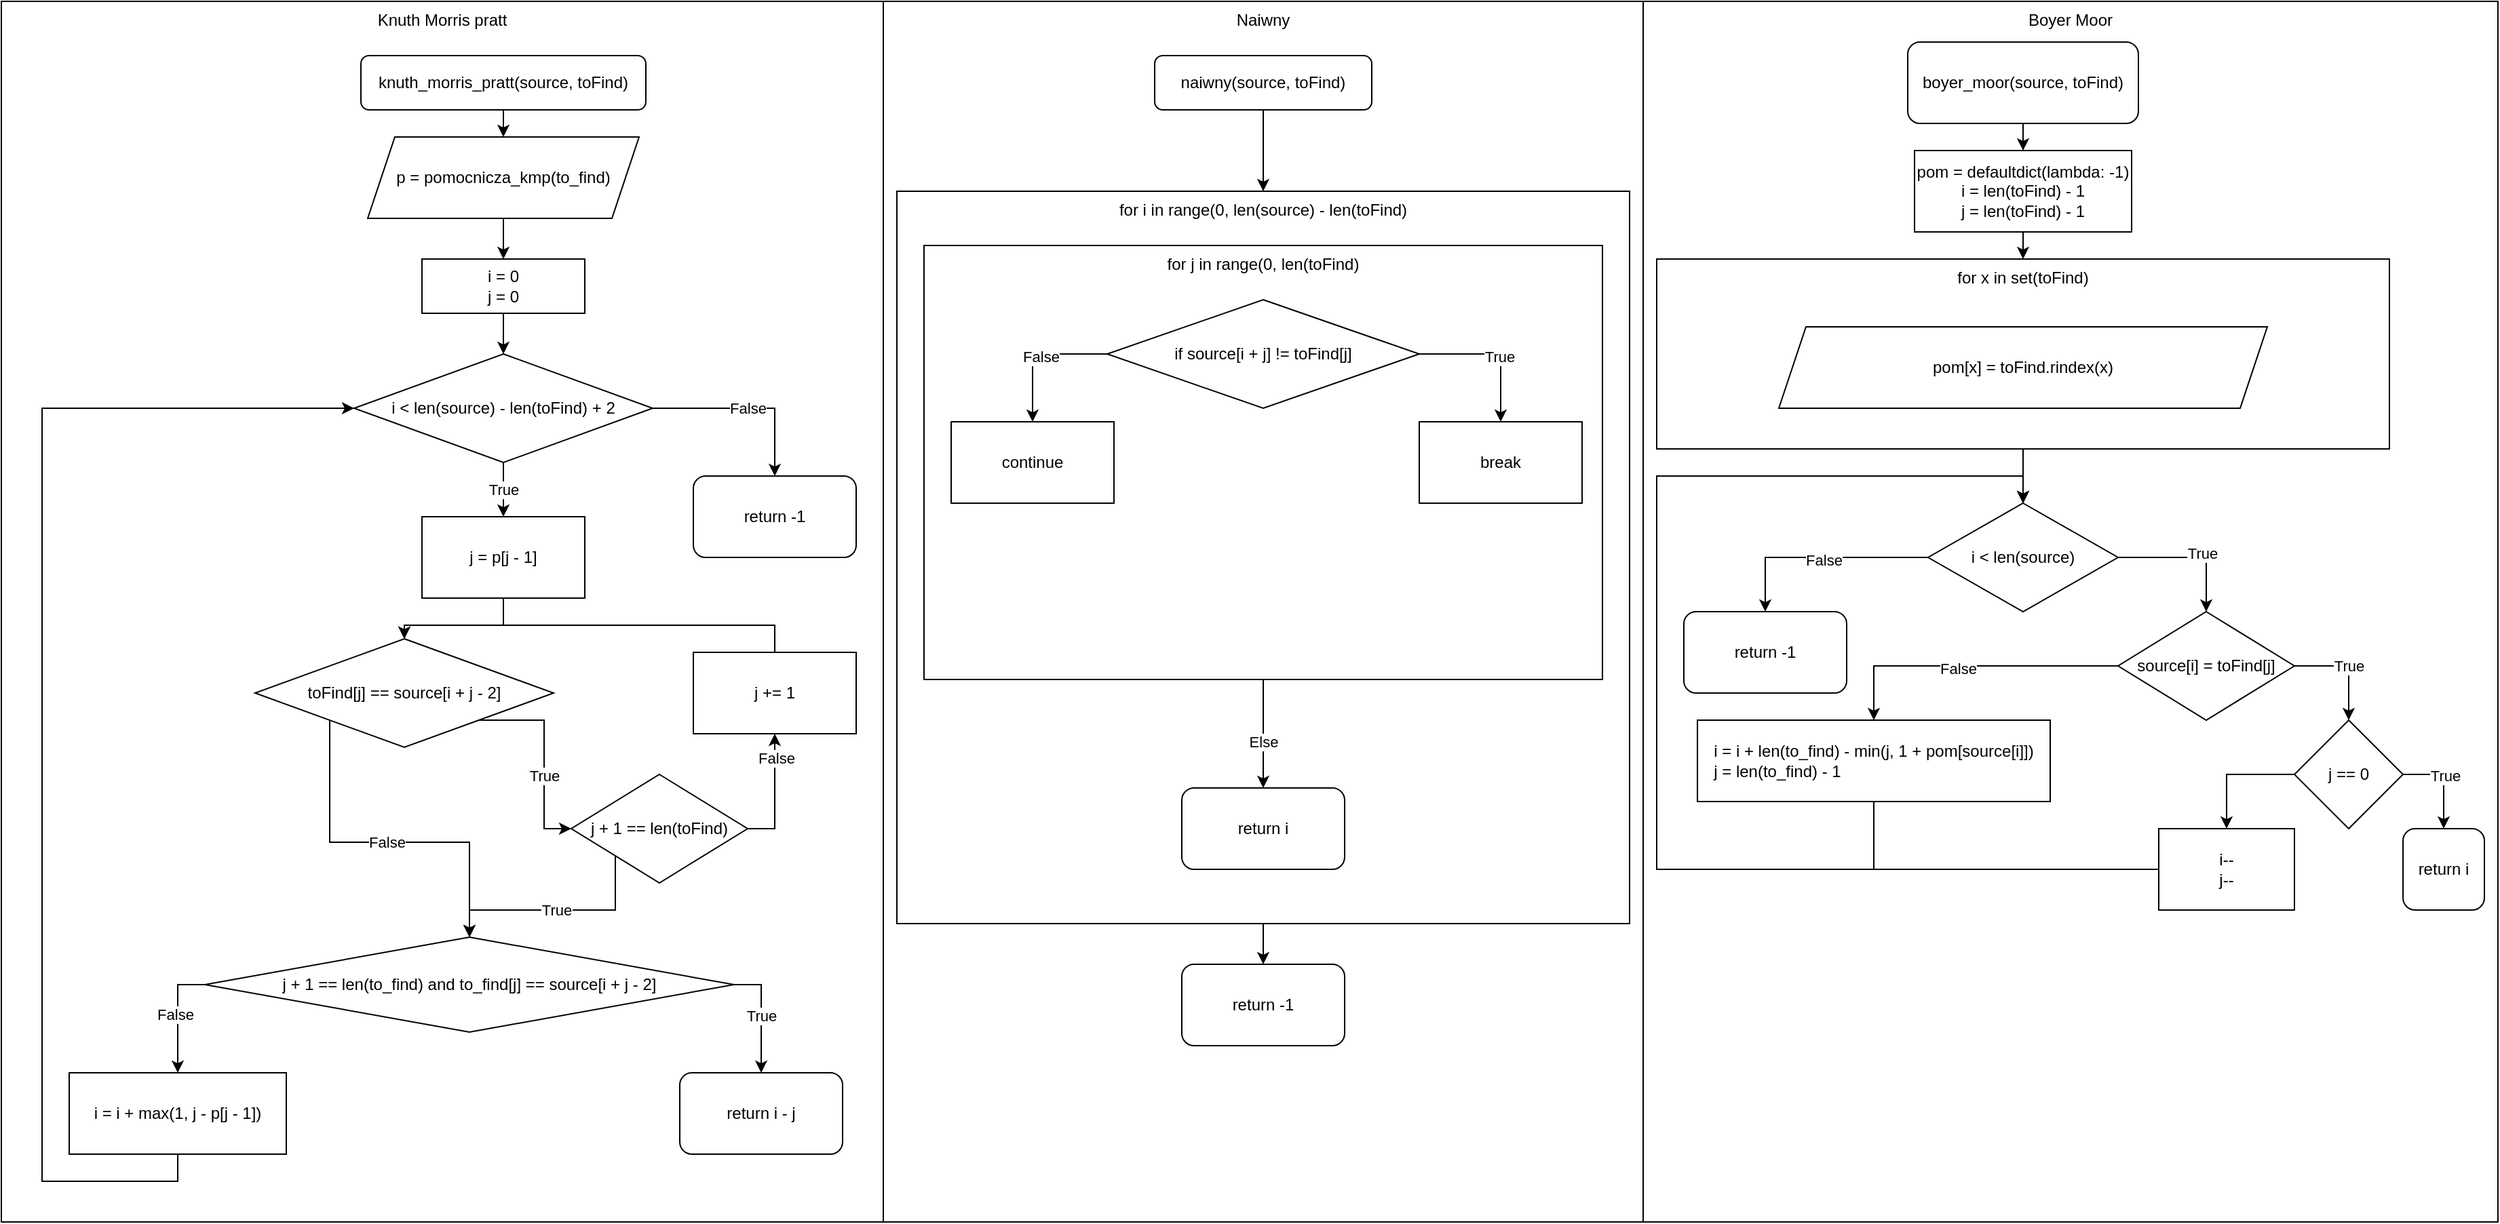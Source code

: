 <mxfile version="15.9.1" type="github">
  <diagram id="C5RBs43oDa-KdzZeNtuy" name="Page-1">
    <mxGraphModel dx="2875" dy="794" grid="1" gridSize="10" guides="1" tooltips="1" connect="1" arrows="1" fold="1" page="1" pageScale="1" pageWidth="827" pageHeight="1169" math="0" shadow="0">
      <root>
        <mxCell id="WIyWlLk6GJQsqaUBKTNV-0" />
        <mxCell id="WIyWlLk6GJQsqaUBKTNV-1" parent="WIyWlLk6GJQsqaUBKTNV-0" />
        <mxCell id="OTEBd1sAaOgXrENn2hJH-17" value="Naiwny" style="rounded=0;whiteSpace=wrap;html=1;verticalAlign=top;" parent="WIyWlLk6GJQsqaUBKTNV-1" vertex="1">
          <mxGeometry x="-60" y="40" width="560" height="900" as="geometry" />
        </mxCell>
        <mxCell id="OTEBd1sAaOgXrENn2hJH-2" style="edgeStyle=orthogonalEdgeStyle;rounded=0;orthogonalLoop=1;jettySize=auto;html=1;exitX=0.5;exitY=1;exitDx=0;exitDy=0;entryX=0.5;entryY=0;entryDx=0;entryDy=0;" parent="WIyWlLk6GJQsqaUBKTNV-1" source="WIyWlLk6GJQsqaUBKTNV-3" target="OTEBd1sAaOgXrENn2hJH-1" edge="1">
          <mxGeometry relative="1" as="geometry" />
        </mxCell>
        <mxCell id="WIyWlLk6GJQsqaUBKTNV-3" value="naiwny(source, toFind)" style="rounded=1;whiteSpace=wrap;html=1;fontSize=12;glass=0;strokeWidth=1;shadow=0;" parent="WIyWlLk6GJQsqaUBKTNV-1" vertex="1">
          <mxGeometry x="140" y="80" width="160" height="40" as="geometry" />
        </mxCell>
        <mxCell id="WIyWlLk6GJQsqaUBKTNV-4" value="Yes" style="rounded=0;html=1;jettySize=auto;orthogonalLoop=1;fontSize=11;endArrow=block;endFill=0;endSize=8;strokeWidth=1;shadow=0;labelBackgroundColor=none;edgeStyle=orthogonalEdgeStyle;" parent="WIyWlLk6GJQsqaUBKTNV-1" edge="1">
          <mxGeometry y="20" relative="1" as="geometry">
            <mxPoint as="offset" />
            <mxPoint x="220" y="250" as="sourcePoint" />
          </mxGeometry>
        </mxCell>
        <mxCell id="WIyWlLk6GJQsqaUBKTNV-5" value="No" style="edgeStyle=orthogonalEdgeStyle;rounded=0;html=1;jettySize=auto;orthogonalLoop=1;fontSize=11;endArrow=block;endFill=0;endSize=8;strokeWidth=1;shadow=0;labelBackgroundColor=none;" parent="WIyWlLk6GJQsqaUBKTNV-1" edge="1">
          <mxGeometry y="10" relative="1" as="geometry">
            <mxPoint as="offset" />
            <mxPoint x="270" y="210" as="sourcePoint" />
          </mxGeometry>
        </mxCell>
        <mxCell id="WIyWlLk6GJQsqaUBKTNV-8" value="No" style="rounded=0;html=1;jettySize=auto;orthogonalLoop=1;fontSize=11;endArrow=block;endFill=0;endSize=8;strokeWidth=1;shadow=0;labelBackgroundColor=none;edgeStyle=orthogonalEdgeStyle;" parent="WIyWlLk6GJQsqaUBKTNV-1" edge="1">
          <mxGeometry x="0.333" y="20" relative="1" as="geometry">
            <mxPoint as="offset" />
            <mxPoint x="220" y="370" as="sourcePoint" />
          </mxGeometry>
        </mxCell>
        <mxCell id="WIyWlLk6GJQsqaUBKTNV-9" value="Yes" style="edgeStyle=orthogonalEdgeStyle;rounded=0;html=1;jettySize=auto;orthogonalLoop=1;fontSize=11;endArrow=block;endFill=0;endSize=8;strokeWidth=1;shadow=0;labelBackgroundColor=none;" parent="WIyWlLk6GJQsqaUBKTNV-1" edge="1">
          <mxGeometry y="10" relative="1" as="geometry">
            <mxPoint as="offset" />
            <mxPoint x="320" y="330" as="targetPoint" />
          </mxGeometry>
        </mxCell>
        <mxCell id="OTEBd1sAaOgXrENn2hJH-15" style="edgeStyle=orthogonalEdgeStyle;rounded=0;orthogonalLoop=1;jettySize=auto;html=1;exitX=0.5;exitY=1;exitDx=0;exitDy=0;entryX=0.5;entryY=0;entryDx=0;entryDy=0;" parent="WIyWlLk6GJQsqaUBKTNV-1" source="OTEBd1sAaOgXrENn2hJH-1" target="OTEBd1sAaOgXrENn2hJH-14" edge="1">
          <mxGeometry relative="1" as="geometry" />
        </mxCell>
        <mxCell id="OTEBd1sAaOgXrENn2hJH-1" value="&lt;div&gt;for i in range(0, len(source) - len(toFind)&lt;/div&gt;&lt;div&gt;&lt;br&gt;&lt;/div&gt;" style="whiteSpace=wrap;html=1;aspect=fixed;verticalAlign=top;" parent="WIyWlLk6GJQsqaUBKTNV-1" vertex="1">
          <mxGeometry x="-50" y="180" width="540" height="540" as="geometry" />
        </mxCell>
        <mxCell id="OTEBd1sAaOgXrENn2hJH-12" style="edgeStyle=orthogonalEdgeStyle;rounded=0;orthogonalLoop=1;jettySize=auto;html=1;exitX=0.5;exitY=1;exitDx=0;exitDy=0;entryX=0.5;entryY=0;entryDx=0;entryDy=0;" parent="WIyWlLk6GJQsqaUBKTNV-1" source="OTEBd1sAaOgXrENn2hJH-3" target="OTEBd1sAaOgXrENn2hJH-11" edge="1">
          <mxGeometry relative="1" as="geometry" />
        </mxCell>
        <mxCell id="OTEBd1sAaOgXrENn2hJH-13" value="Else" style="edgeLabel;html=1;align=center;verticalAlign=middle;resizable=0;points=[];" parent="OTEBd1sAaOgXrENn2hJH-12" vertex="1" connectable="0">
          <mxGeometry x="0.141" relative="1" as="geometry">
            <mxPoint as="offset" />
          </mxGeometry>
        </mxCell>
        <mxCell id="OTEBd1sAaOgXrENn2hJH-3" value="for j in range(0, len(toFind)" style="rounded=0;whiteSpace=wrap;html=1;verticalAlign=top;" parent="WIyWlLk6GJQsqaUBKTNV-1" vertex="1">
          <mxGeometry x="-30" y="220" width="500" height="320" as="geometry" />
        </mxCell>
        <mxCell id="OTEBd1sAaOgXrENn2hJH-6" style="edgeStyle=orthogonalEdgeStyle;rounded=0;orthogonalLoop=1;jettySize=auto;html=1;exitX=1;exitY=0.5;exitDx=0;exitDy=0;" parent="WIyWlLk6GJQsqaUBKTNV-1" source="OTEBd1sAaOgXrENn2hJH-4" target="OTEBd1sAaOgXrENn2hJH-5" edge="1">
          <mxGeometry relative="1" as="geometry" />
        </mxCell>
        <mxCell id="OTEBd1sAaOgXrENn2hJH-7" value="&lt;div&gt;True&lt;/div&gt;" style="edgeLabel;html=1;align=center;verticalAlign=middle;resizable=0;points=[];" parent="OTEBd1sAaOgXrENn2hJH-6" vertex="1" connectable="0">
          <mxGeometry x="0.127" y="-1" relative="1" as="geometry">
            <mxPoint as="offset" />
          </mxGeometry>
        </mxCell>
        <mxCell id="OTEBd1sAaOgXrENn2hJH-9" style="edgeStyle=orthogonalEdgeStyle;rounded=0;orthogonalLoop=1;jettySize=auto;html=1;exitX=0;exitY=0.5;exitDx=0;exitDy=0;" parent="WIyWlLk6GJQsqaUBKTNV-1" source="OTEBd1sAaOgXrENn2hJH-4" target="OTEBd1sAaOgXrENn2hJH-8" edge="1">
          <mxGeometry relative="1" as="geometry" />
        </mxCell>
        <mxCell id="OTEBd1sAaOgXrENn2hJH-10" value="False" style="edgeLabel;html=1;align=center;verticalAlign=middle;resizable=0;points=[];" parent="OTEBd1sAaOgXrENn2hJH-9" vertex="1" connectable="0">
          <mxGeometry x="-0.067" y="2" relative="1" as="geometry">
            <mxPoint as="offset" />
          </mxGeometry>
        </mxCell>
        <mxCell id="OTEBd1sAaOgXrENn2hJH-4" value="if source[i + j] != toFind[j]" style="rhombus;whiteSpace=wrap;html=1;" parent="WIyWlLk6GJQsqaUBKTNV-1" vertex="1">
          <mxGeometry x="105" y="260" width="230" height="80" as="geometry" />
        </mxCell>
        <mxCell id="OTEBd1sAaOgXrENn2hJH-5" value="break" style="rounded=0;whiteSpace=wrap;html=1;" parent="WIyWlLk6GJQsqaUBKTNV-1" vertex="1">
          <mxGeometry x="335" y="350" width="120" height="60" as="geometry" />
        </mxCell>
        <mxCell id="OTEBd1sAaOgXrENn2hJH-8" value="continue" style="rounded=0;whiteSpace=wrap;html=1;" parent="WIyWlLk6GJQsqaUBKTNV-1" vertex="1">
          <mxGeometry x="-10" y="350" width="120" height="60" as="geometry" />
        </mxCell>
        <mxCell id="OTEBd1sAaOgXrENn2hJH-11" value="return i" style="rounded=1;whiteSpace=wrap;html=1;" parent="WIyWlLk6GJQsqaUBKTNV-1" vertex="1">
          <mxGeometry x="160" y="620" width="120" height="60" as="geometry" />
        </mxCell>
        <mxCell id="OTEBd1sAaOgXrENn2hJH-14" value="return -1" style="rounded=1;whiteSpace=wrap;html=1;" parent="WIyWlLk6GJQsqaUBKTNV-1" vertex="1">
          <mxGeometry x="160" y="750" width="120" height="60" as="geometry" />
        </mxCell>
        <mxCell id="OTEBd1sAaOgXrENn2hJH-18" value="Knuth Morris pratt" style="rounded=0;whiteSpace=wrap;html=1;verticalAlign=top;" parent="WIyWlLk6GJQsqaUBKTNV-1" vertex="1">
          <mxGeometry x="-710" y="40" width="650" height="900" as="geometry" />
        </mxCell>
        <mxCell id="OTEBd1sAaOgXrENn2hJH-21" style="edgeStyle=orthogonalEdgeStyle;rounded=0;orthogonalLoop=1;jettySize=auto;html=1;exitX=0.5;exitY=1;exitDx=0;exitDy=0;entryX=0.5;entryY=0;entryDx=0;entryDy=0;" parent="WIyWlLk6GJQsqaUBKTNV-1" source="OTEBd1sAaOgXrENn2hJH-19" target="OTEBd1sAaOgXrENn2hJH-20" edge="1">
          <mxGeometry relative="1" as="geometry" />
        </mxCell>
        <mxCell id="OTEBd1sAaOgXrENn2hJH-19" value="knuth_morris_pratt(source, toFind)" style="rounded=1;whiteSpace=wrap;html=1;fontSize=12;glass=0;strokeWidth=1;shadow=0;" parent="WIyWlLk6GJQsqaUBKTNV-1" vertex="1">
          <mxGeometry x="-445" y="80" width="210" height="40" as="geometry" />
        </mxCell>
        <mxCell id="OTEBd1sAaOgXrENn2hJH-23" style="edgeStyle=orthogonalEdgeStyle;rounded=0;orthogonalLoop=1;jettySize=auto;html=1;exitX=0.5;exitY=1;exitDx=0;exitDy=0;entryX=0.5;entryY=0;entryDx=0;entryDy=0;" parent="WIyWlLk6GJQsqaUBKTNV-1" source="OTEBd1sAaOgXrENn2hJH-20" target="OTEBd1sAaOgXrENn2hJH-22" edge="1">
          <mxGeometry relative="1" as="geometry" />
        </mxCell>
        <mxCell id="OTEBd1sAaOgXrENn2hJH-20" value="p = pomocnicza_kmp(to_find)" style="shape=parallelogram;perimeter=parallelogramPerimeter;whiteSpace=wrap;html=1;fixedSize=1;" parent="WIyWlLk6GJQsqaUBKTNV-1" vertex="1">
          <mxGeometry x="-440" y="140" width="200" height="60" as="geometry" />
        </mxCell>
        <mxCell id="OTEBd1sAaOgXrENn2hJH-25" style="edgeStyle=orthogonalEdgeStyle;rounded=0;orthogonalLoop=1;jettySize=auto;html=1;exitX=0.5;exitY=1;exitDx=0;exitDy=0;entryX=0.5;entryY=0;entryDx=0;entryDy=0;" parent="WIyWlLk6GJQsqaUBKTNV-1" source="OTEBd1sAaOgXrENn2hJH-22" target="OTEBd1sAaOgXrENn2hJH-24" edge="1">
          <mxGeometry relative="1" as="geometry" />
        </mxCell>
        <mxCell id="OTEBd1sAaOgXrENn2hJH-22" value="&lt;div&gt;i = 0&lt;/div&gt;&lt;div&gt;j = 0&lt;br&gt;&lt;/div&gt;" style="rounded=0;whiteSpace=wrap;html=1;" parent="WIyWlLk6GJQsqaUBKTNV-1" vertex="1">
          <mxGeometry x="-400" y="230" width="120" height="40" as="geometry" />
        </mxCell>
        <mxCell id="OTEBd1sAaOgXrENn2hJH-27" value="True" style="edgeStyle=orthogonalEdgeStyle;rounded=0;orthogonalLoop=1;jettySize=auto;html=1;exitX=0.5;exitY=1;exitDx=0;exitDy=0;entryX=0.5;entryY=0;entryDx=0;entryDy=0;" parent="WIyWlLk6GJQsqaUBKTNV-1" source="OTEBd1sAaOgXrENn2hJH-24" target="OTEBd1sAaOgXrENn2hJH-26" edge="1">
          <mxGeometry relative="1" as="geometry" />
        </mxCell>
        <mxCell id="OTEBd1sAaOgXrENn2hJH-54" value="False" style="edgeStyle=orthogonalEdgeStyle;rounded=0;orthogonalLoop=1;jettySize=auto;html=1;exitX=1;exitY=0.5;exitDx=0;exitDy=0;entryX=0.5;entryY=0;entryDx=0;entryDy=0;" parent="WIyWlLk6GJQsqaUBKTNV-1" source="OTEBd1sAaOgXrENn2hJH-24" target="OTEBd1sAaOgXrENn2hJH-53" edge="1">
          <mxGeometry relative="1" as="geometry" />
        </mxCell>
        <mxCell id="OTEBd1sAaOgXrENn2hJH-24" value="i &amp;lt; len(source) - len(toFind) + 2" style="rhombus;whiteSpace=wrap;html=1;" parent="WIyWlLk6GJQsqaUBKTNV-1" vertex="1">
          <mxGeometry x="-450" y="300" width="220" height="80" as="geometry" />
        </mxCell>
        <mxCell id="OTEBd1sAaOgXrENn2hJH-29" style="edgeStyle=orthogonalEdgeStyle;rounded=0;orthogonalLoop=1;jettySize=auto;html=1;exitX=0.5;exitY=1;exitDx=0;exitDy=0;entryX=0.5;entryY=0;entryDx=0;entryDy=0;" parent="WIyWlLk6GJQsqaUBKTNV-1" source="OTEBd1sAaOgXrENn2hJH-26" target="OTEBd1sAaOgXrENn2hJH-28" edge="1">
          <mxGeometry relative="1" as="geometry" />
        </mxCell>
        <mxCell id="OTEBd1sAaOgXrENn2hJH-26" value="j = p[j - 1]" style="rounded=0;whiteSpace=wrap;html=1;" parent="WIyWlLk6GJQsqaUBKTNV-1" vertex="1">
          <mxGeometry x="-400" y="420" width="120" height="60" as="geometry" />
        </mxCell>
        <mxCell id="OTEBd1sAaOgXrENn2hJH-38" style="edgeStyle=orthogonalEdgeStyle;rounded=0;orthogonalLoop=1;jettySize=auto;html=1;exitX=1;exitY=1;exitDx=0;exitDy=0;entryX=0;entryY=0.5;entryDx=0;entryDy=0;" parent="WIyWlLk6GJQsqaUBKTNV-1" source="OTEBd1sAaOgXrENn2hJH-28" target="OTEBd1sAaOgXrENn2hJH-35" edge="1">
          <mxGeometry relative="1" as="geometry">
            <Array as="points">
              <mxPoint x="-310" y="570" />
              <mxPoint x="-310" y="650" />
            </Array>
          </mxGeometry>
        </mxCell>
        <mxCell id="OTEBd1sAaOgXrENn2hJH-39" value="True" style="edgeLabel;html=1;align=center;verticalAlign=middle;resizable=0;points=[];" parent="OTEBd1sAaOgXrENn2hJH-38" vertex="1" connectable="0">
          <mxGeometry x="0.2" relative="1" as="geometry">
            <mxPoint as="offset" />
          </mxGeometry>
        </mxCell>
        <mxCell id="OTEBd1sAaOgXrENn2hJH-41" value="False" style="edgeStyle=orthogonalEdgeStyle;rounded=0;orthogonalLoop=1;jettySize=auto;html=1;exitX=0;exitY=1;exitDx=0;exitDy=0;entryX=0.5;entryY=0;entryDx=0;entryDy=0;" parent="WIyWlLk6GJQsqaUBKTNV-1" source="OTEBd1sAaOgXrENn2hJH-28" target="OTEBd1sAaOgXrENn2hJH-40" edge="1">
          <mxGeometry relative="1" as="geometry" />
        </mxCell>
        <mxCell id="OTEBd1sAaOgXrENn2hJH-28" value="toFind[j] == source[i + j - 2]" style="rhombus;whiteSpace=wrap;html=1;" parent="WIyWlLk6GJQsqaUBKTNV-1" vertex="1">
          <mxGeometry x="-523" y="510" width="220" height="80" as="geometry" />
        </mxCell>
        <mxCell id="OTEBd1sAaOgXrENn2hJH-31" style="edgeStyle=orthogonalEdgeStyle;rounded=0;orthogonalLoop=1;jettySize=auto;html=1;exitX=0.5;exitY=0;exitDx=0;exitDy=0;entryX=0.5;entryY=0;entryDx=0;entryDy=0;" parent="WIyWlLk6GJQsqaUBKTNV-1" source="OTEBd1sAaOgXrENn2hJH-30" target="OTEBd1sAaOgXrENn2hJH-28" edge="1">
          <mxGeometry relative="1" as="geometry" />
        </mxCell>
        <mxCell id="OTEBd1sAaOgXrENn2hJH-30" value="j += 1" style="rounded=0;whiteSpace=wrap;html=1;" parent="WIyWlLk6GJQsqaUBKTNV-1" vertex="1">
          <mxGeometry x="-200" y="520" width="120" height="60" as="geometry" />
        </mxCell>
        <mxCell id="OTEBd1sAaOgXrENn2hJH-36" style="edgeStyle=orthogonalEdgeStyle;rounded=0;orthogonalLoop=1;jettySize=auto;html=1;exitX=1;exitY=0.5;exitDx=0;exitDy=0;entryX=0.5;entryY=1;entryDx=0;entryDy=0;" parent="WIyWlLk6GJQsqaUBKTNV-1" source="OTEBd1sAaOgXrENn2hJH-35" target="OTEBd1sAaOgXrENn2hJH-30" edge="1">
          <mxGeometry relative="1" as="geometry" />
        </mxCell>
        <mxCell id="OTEBd1sAaOgXrENn2hJH-37" value="False" style="edgeLabel;html=1;align=center;verticalAlign=middle;resizable=0;points=[];" parent="OTEBd1sAaOgXrENn2hJH-36" vertex="1" connectable="0">
          <mxGeometry x="0.6" y="-1" relative="1" as="geometry">
            <mxPoint as="offset" />
          </mxGeometry>
        </mxCell>
        <mxCell id="OTEBd1sAaOgXrENn2hJH-42" value="True" style="edgeStyle=orthogonalEdgeStyle;rounded=0;orthogonalLoop=1;jettySize=auto;html=1;exitX=0;exitY=1;exitDx=0;exitDy=0;entryX=0.5;entryY=0;entryDx=0;entryDy=0;" parent="WIyWlLk6GJQsqaUBKTNV-1" source="OTEBd1sAaOgXrENn2hJH-35" target="OTEBd1sAaOgXrENn2hJH-40" edge="1">
          <mxGeometry relative="1" as="geometry" />
        </mxCell>
        <mxCell id="OTEBd1sAaOgXrENn2hJH-35" value="j + 1 == len(toFind)" style="rhombus;whiteSpace=wrap;html=1;" parent="WIyWlLk6GJQsqaUBKTNV-1" vertex="1">
          <mxGeometry x="-290" y="610" width="130" height="80" as="geometry" />
        </mxCell>
        <mxCell id="OTEBd1sAaOgXrENn2hJH-44" value="True" style="edgeStyle=orthogonalEdgeStyle;rounded=0;orthogonalLoop=1;jettySize=auto;html=1;exitX=1;exitY=0.5;exitDx=0;exitDy=0;entryX=0.5;entryY=0;entryDx=0;entryDy=0;" parent="WIyWlLk6GJQsqaUBKTNV-1" source="OTEBd1sAaOgXrENn2hJH-40" target="OTEBd1sAaOgXrENn2hJH-43" edge="1">
          <mxGeometry relative="1" as="geometry" />
        </mxCell>
        <mxCell id="OTEBd1sAaOgXrENn2hJH-48" style="edgeStyle=orthogonalEdgeStyle;rounded=0;orthogonalLoop=1;jettySize=auto;html=1;exitX=0;exitY=0.5;exitDx=0;exitDy=0;entryX=0.5;entryY=0;entryDx=0;entryDy=0;" parent="WIyWlLk6GJQsqaUBKTNV-1" source="OTEBd1sAaOgXrENn2hJH-40" target="OTEBd1sAaOgXrENn2hJH-47" edge="1">
          <mxGeometry relative="1" as="geometry" />
        </mxCell>
        <mxCell id="OTEBd1sAaOgXrENn2hJH-50" value="False" style="edgeLabel;html=1;align=center;verticalAlign=middle;resizable=0;points=[];" parent="OTEBd1sAaOgXrENn2hJH-48" vertex="1" connectable="0">
          <mxGeometry x="-0.023" y="-2" relative="1" as="geometry">
            <mxPoint as="offset" />
          </mxGeometry>
        </mxCell>
        <mxCell id="OTEBd1sAaOgXrENn2hJH-40" value="j + 1 == len(to_find) and to_find[j] == source[i + j - 2]" style="rhombus;whiteSpace=wrap;html=1;" parent="WIyWlLk6GJQsqaUBKTNV-1" vertex="1">
          <mxGeometry x="-560" y="730" width="390" height="70" as="geometry" />
        </mxCell>
        <mxCell id="OTEBd1sAaOgXrENn2hJH-43" value="return i - j" style="rounded=1;whiteSpace=wrap;html=1;" parent="WIyWlLk6GJQsqaUBKTNV-1" vertex="1">
          <mxGeometry x="-210" y="830" width="120" height="60" as="geometry" />
        </mxCell>
        <mxCell id="OTEBd1sAaOgXrENn2hJH-52" style="edgeStyle=orthogonalEdgeStyle;rounded=0;orthogonalLoop=1;jettySize=auto;html=1;exitX=0.5;exitY=1;exitDx=0;exitDy=0;entryX=0;entryY=0.5;entryDx=0;entryDy=0;" parent="WIyWlLk6GJQsqaUBKTNV-1" source="OTEBd1sAaOgXrENn2hJH-47" target="OTEBd1sAaOgXrENn2hJH-24" edge="1">
          <mxGeometry relative="1" as="geometry">
            <Array as="points">
              <mxPoint x="-580" y="910" />
              <mxPoint x="-680" y="910" />
              <mxPoint x="-680" y="340" />
            </Array>
          </mxGeometry>
        </mxCell>
        <mxCell id="OTEBd1sAaOgXrENn2hJH-47" value="        i = i + max(1, j - p[j - 1])&lt;br/&gt;" style="rounded=0;whiteSpace=wrap;html=1;" parent="WIyWlLk6GJQsqaUBKTNV-1" vertex="1">
          <mxGeometry x="-660" y="830" width="160" height="60" as="geometry" />
        </mxCell>
        <mxCell id="OTEBd1sAaOgXrENn2hJH-53" value="return -1" style="rounded=1;whiteSpace=wrap;html=1;" parent="WIyWlLk6GJQsqaUBKTNV-1" vertex="1">
          <mxGeometry x="-200" y="390" width="120" height="60" as="geometry" />
        </mxCell>
        <mxCell id="rEwosR0XsUm29KbHniLh-0" value="Boyer Moor" style="rounded=0;whiteSpace=wrap;html=1;verticalAlign=top;" vertex="1" parent="WIyWlLk6GJQsqaUBKTNV-1">
          <mxGeometry x="500" y="40" width="630" height="900" as="geometry" />
        </mxCell>
        <mxCell id="rEwosR0XsUm29KbHniLh-3" style="edgeStyle=orthogonalEdgeStyle;rounded=0;orthogonalLoop=1;jettySize=auto;html=1;exitX=0.5;exitY=1;exitDx=0;exitDy=0;entryX=0.5;entryY=0;entryDx=0;entryDy=0;" edge="1" parent="WIyWlLk6GJQsqaUBKTNV-1" source="rEwosR0XsUm29KbHniLh-1" target="rEwosR0XsUm29KbHniLh-2">
          <mxGeometry relative="1" as="geometry" />
        </mxCell>
        <mxCell id="rEwosR0XsUm29KbHniLh-1" value="boyer_moor(source, toFind)" style="rounded=1;whiteSpace=wrap;html=1;" vertex="1" parent="WIyWlLk6GJQsqaUBKTNV-1">
          <mxGeometry x="695" y="70" width="170" height="60" as="geometry" />
        </mxCell>
        <mxCell id="rEwosR0XsUm29KbHniLh-5" style="edgeStyle=orthogonalEdgeStyle;rounded=0;orthogonalLoop=1;jettySize=auto;html=1;exitX=0.5;exitY=1;exitDx=0;exitDy=0;entryX=0.5;entryY=0;entryDx=0;entryDy=0;" edge="1" parent="WIyWlLk6GJQsqaUBKTNV-1" source="rEwosR0XsUm29KbHniLh-2" target="rEwosR0XsUm29KbHniLh-4">
          <mxGeometry relative="1" as="geometry" />
        </mxCell>
        <mxCell id="rEwosR0XsUm29KbHniLh-2" value="&lt;div&gt;pom = defaultdict(lambda: -1)&lt;/div&gt;&lt;div&gt;i = len(toFind) - 1&lt;/div&gt;&lt;div align=&quot;center&quot;&gt;j = len(toFind) - 1&lt;br&gt;&lt;/div&gt;" style="rounded=0;whiteSpace=wrap;html=1;" vertex="1" parent="WIyWlLk6GJQsqaUBKTNV-1">
          <mxGeometry x="700" y="150" width="160" height="60" as="geometry" />
        </mxCell>
        <mxCell id="rEwosR0XsUm29KbHniLh-10" style="edgeStyle=orthogonalEdgeStyle;rounded=0;orthogonalLoop=1;jettySize=auto;html=1;exitX=0.5;exitY=1;exitDx=0;exitDy=0;entryX=0.5;entryY=0;entryDx=0;entryDy=0;" edge="1" parent="WIyWlLk6GJQsqaUBKTNV-1" source="rEwosR0XsUm29KbHniLh-4" target="rEwosR0XsUm29KbHniLh-9">
          <mxGeometry relative="1" as="geometry" />
        </mxCell>
        <mxCell id="rEwosR0XsUm29KbHniLh-4" value="for x in set(toFind)" style="rounded=0;whiteSpace=wrap;html=1;verticalAlign=top;" vertex="1" parent="WIyWlLk6GJQsqaUBKTNV-1">
          <mxGeometry x="510" y="230" width="540" height="140" as="geometry" />
        </mxCell>
        <mxCell id="rEwosR0XsUm29KbHniLh-8" value="pom[x] = toFind.rindex(x)" style="shape=parallelogram;perimeter=parallelogramPerimeter;whiteSpace=wrap;html=1;fixedSize=1;" vertex="1" parent="WIyWlLk6GJQsqaUBKTNV-1">
          <mxGeometry x="600" y="280" width="360" height="60" as="geometry" />
        </mxCell>
        <mxCell id="rEwosR0XsUm29KbHniLh-12" style="edgeStyle=orthogonalEdgeStyle;rounded=0;orthogonalLoop=1;jettySize=auto;html=1;exitX=0;exitY=0.5;exitDx=0;exitDy=0;entryX=0.5;entryY=0;entryDx=0;entryDy=0;" edge="1" parent="WIyWlLk6GJQsqaUBKTNV-1" source="rEwosR0XsUm29KbHniLh-9" target="rEwosR0XsUm29KbHniLh-11">
          <mxGeometry relative="1" as="geometry" />
        </mxCell>
        <mxCell id="rEwosR0XsUm29KbHniLh-13" value="False" style="edgeLabel;html=1;align=center;verticalAlign=middle;resizable=0;points=[];" vertex="1" connectable="0" parent="rEwosR0XsUm29KbHniLh-12">
          <mxGeometry x="-0.037" y="2" relative="1" as="geometry">
            <mxPoint as="offset" />
          </mxGeometry>
        </mxCell>
        <mxCell id="rEwosR0XsUm29KbHniLh-15" style="edgeStyle=orthogonalEdgeStyle;rounded=0;orthogonalLoop=1;jettySize=auto;html=1;exitX=1;exitY=0.5;exitDx=0;exitDy=0;entryX=0.5;entryY=0;entryDx=0;entryDy=0;" edge="1" parent="WIyWlLk6GJQsqaUBKTNV-1" source="rEwosR0XsUm29KbHniLh-9" target="rEwosR0XsUm29KbHniLh-14">
          <mxGeometry relative="1" as="geometry" />
        </mxCell>
        <mxCell id="rEwosR0XsUm29KbHniLh-16" value="True" style="edgeLabel;html=1;align=center;verticalAlign=middle;resizable=0;points=[];" vertex="1" connectable="0" parent="rEwosR0XsUm29KbHniLh-15">
          <mxGeometry x="0.168" y="3" relative="1" as="geometry">
            <mxPoint as="offset" />
          </mxGeometry>
        </mxCell>
        <mxCell id="rEwosR0XsUm29KbHniLh-9" value="i &amp;lt; len(source)" style="rhombus;whiteSpace=wrap;html=1;" vertex="1" parent="WIyWlLk6GJQsqaUBKTNV-1">
          <mxGeometry x="710" y="410" width="140" height="80" as="geometry" />
        </mxCell>
        <mxCell id="rEwosR0XsUm29KbHniLh-11" value="return -1" style="rounded=1;whiteSpace=wrap;html=1;" vertex="1" parent="WIyWlLk6GJQsqaUBKTNV-1">
          <mxGeometry x="530" y="490" width="120" height="60" as="geometry" />
        </mxCell>
        <mxCell id="rEwosR0XsUm29KbHniLh-19" style="edgeStyle=orthogonalEdgeStyle;rounded=0;orthogonalLoop=1;jettySize=auto;html=1;exitX=0;exitY=0.5;exitDx=0;exitDy=0;entryX=0.5;entryY=0;entryDx=0;entryDy=0;" edge="1" parent="WIyWlLk6GJQsqaUBKTNV-1" source="rEwosR0XsUm29KbHniLh-14" target="rEwosR0XsUm29KbHniLh-18">
          <mxGeometry relative="1" as="geometry" />
        </mxCell>
        <mxCell id="rEwosR0XsUm29KbHniLh-20" value="False" style="edgeLabel;html=1;align=center;verticalAlign=middle;resizable=0;points=[];" vertex="1" connectable="0" parent="rEwosR0XsUm29KbHniLh-19">
          <mxGeometry x="0.077" y="2" relative="1" as="geometry">
            <mxPoint as="offset" />
          </mxGeometry>
        </mxCell>
        <mxCell id="rEwosR0XsUm29KbHniLh-24" value="True" style="edgeStyle=orthogonalEdgeStyle;rounded=0;orthogonalLoop=1;jettySize=auto;html=1;exitX=1;exitY=0.5;exitDx=0;exitDy=0;entryX=0.5;entryY=0;entryDx=0;entryDy=0;" edge="1" parent="WIyWlLk6GJQsqaUBKTNV-1" source="rEwosR0XsUm29KbHniLh-14" target="rEwosR0XsUm29KbHniLh-22">
          <mxGeometry relative="1" as="geometry" />
        </mxCell>
        <mxCell id="rEwosR0XsUm29KbHniLh-14" value="source[i] = toFind[j]" style="rhombus;whiteSpace=wrap;html=1;" vertex="1" parent="WIyWlLk6GJQsqaUBKTNV-1">
          <mxGeometry x="850" y="490" width="130" height="80" as="geometry" />
        </mxCell>
        <mxCell id="rEwosR0XsUm29KbHniLh-21" style="edgeStyle=orthogonalEdgeStyle;rounded=0;orthogonalLoop=1;jettySize=auto;html=1;exitX=0.5;exitY=1;exitDx=0;exitDy=0;entryX=0.5;entryY=0;entryDx=0;entryDy=0;" edge="1" parent="WIyWlLk6GJQsqaUBKTNV-1" source="rEwosR0XsUm29KbHniLh-18" target="rEwosR0XsUm29KbHniLh-9">
          <mxGeometry relative="1" as="geometry">
            <Array as="points">
              <mxPoint x="670" y="680" />
              <mxPoint x="510" y="680" />
              <mxPoint x="510" y="390" />
              <mxPoint x="780" y="390" />
            </Array>
          </mxGeometry>
        </mxCell>
        <mxCell id="rEwosR0XsUm29KbHniLh-18" value="&lt;div align=&quot;left&quot;&gt;            i = i + len(to_find) - min(j, 1 + pom[source[i]])&lt;br&gt;            j = len(to_find) - 1&lt;br&gt;&lt;/div&gt;" style="rounded=0;whiteSpace=wrap;html=1;" vertex="1" parent="WIyWlLk6GJQsqaUBKTNV-1">
          <mxGeometry x="540" y="570" width="260" height="60" as="geometry" />
        </mxCell>
        <mxCell id="rEwosR0XsUm29KbHniLh-26" style="edgeStyle=orthogonalEdgeStyle;rounded=0;orthogonalLoop=1;jettySize=auto;html=1;exitX=1;exitY=0.5;exitDx=0;exitDy=0;entryX=0.5;entryY=0;entryDx=0;entryDy=0;" edge="1" parent="WIyWlLk6GJQsqaUBKTNV-1" source="rEwosR0XsUm29KbHniLh-22" target="rEwosR0XsUm29KbHniLh-25">
          <mxGeometry relative="1" as="geometry" />
        </mxCell>
        <mxCell id="rEwosR0XsUm29KbHniLh-27" value="True" style="edgeLabel;html=1;align=center;verticalAlign=middle;resizable=0;points=[];" vertex="1" connectable="0" parent="rEwosR0XsUm29KbHniLh-26">
          <mxGeometry x="-0.133" y="1" relative="1" as="geometry">
            <mxPoint as="offset" />
          </mxGeometry>
        </mxCell>
        <mxCell id="rEwosR0XsUm29KbHniLh-29" style="edgeStyle=orthogonalEdgeStyle;rounded=0;orthogonalLoop=1;jettySize=auto;html=1;exitX=0;exitY=0.5;exitDx=0;exitDy=0;entryX=0.5;entryY=0;entryDx=0;entryDy=0;" edge="1" parent="WIyWlLk6GJQsqaUBKTNV-1" source="rEwosR0XsUm29KbHniLh-22" target="rEwosR0XsUm29KbHniLh-28">
          <mxGeometry relative="1" as="geometry" />
        </mxCell>
        <mxCell id="rEwosR0XsUm29KbHniLh-22" value="j == 0" style="rhombus;whiteSpace=wrap;html=1;" vertex="1" parent="WIyWlLk6GJQsqaUBKTNV-1">
          <mxGeometry x="980" y="570" width="80" height="80" as="geometry" />
        </mxCell>
        <mxCell id="rEwosR0XsUm29KbHniLh-25" value="return i" style="rounded=1;whiteSpace=wrap;html=1;" vertex="1" parent="WIyWlLk6GJQsqaUBKTNV-1">
          <mxGeometry x="1060" y="650" width="60" height="60" as="geometry" />
        </mxCell>
        <mxCell id="rEwosR0XsUm29KbHniLh-30" style="edgeStyle=orthogonalEdgeStyle;rounded=0;orthogonalLoop=1;jettySize=auto;html=1;exitX=0;exitY=0.5;exitDx=0;exitDy=0;entryX=0.5;entryY=0;entryDx=0;entryDy=0;" edge="1" parent="WIyWlLk6GJQsqaUBKTNV-1" source="rEwosR0XsUm29KbHniLh-28" target="rEwosR0XsUm29KbHniLh-9">
          <mxGeometry relative="1" as="geometry">
            <Array as="points">
              <mxPoint x="510" y="680" />
              <mxPoint x="510" y="390" />
              <mxPoint x="780" y="390" />
            </Array>
          </mxGeometry>
        </mxCell>
        <mxCell id="rEwosR0XsUm29KbHniLh-28" value="&lt;div&gt;i--&lt;/div&gt;&lt;div&gt;j--&lt;br&gt;&lt;/div&gt;" style="rounded=0;whiteSpace=wrap;html=1;" vertex="1" parent="WIyWlLk6GJQsqaUBKTNV-1">
          <mxGeometry x="880" y="650" width="100" height="60" as="geometry" />
        </mxCell>
      </root>
    </mxGraphModel>
  </diagram>
</mxfile>
